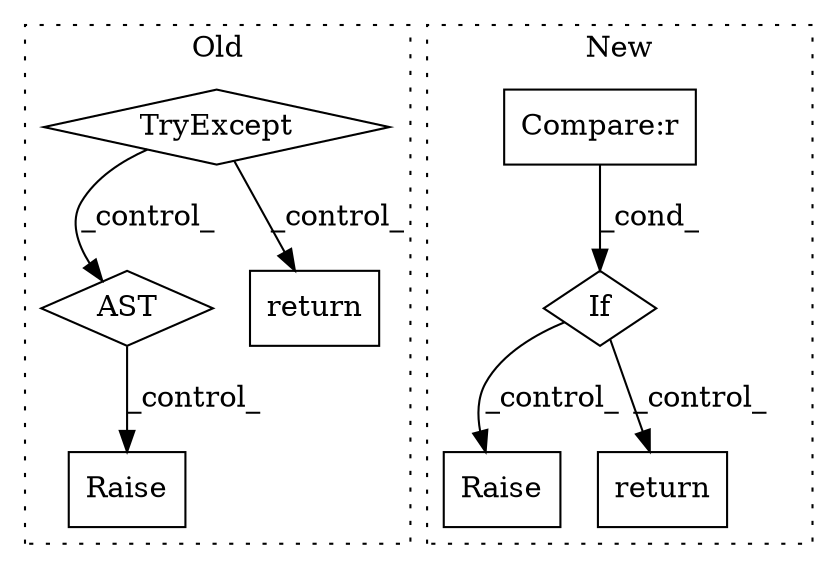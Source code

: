 digraph G {
subgraph cluster0 {
1 [label="TryExcept" a="71" s="650" l="17" shape="diamond"];
3 [label="AST" a="2" s="1079,0" l="7,0" shape="diamond"];
4 [label="Raise" a="91" s="1184" l="6" shape="box"];
8 [label="return" a="93" s="1055" l="7" shape="box"];
label = "Old";
style="dotted";
}
subgraph cluster1 {
2 [label="Raise" a="91" s="1128" l="6" shape="box"];
5 [label="If" a="96" s="1070" l="3" shape="diamond"];
6 [label="Compare:r" a="40" s="1073" l="37" shape="box"];
7 [label="return" a="93" s="1262" l="7" shape="box"];
label = "New";
style="dotted";
}
1 -> 3 [label="_control_"];
1 -> 8 [label="_control_"];
3 -> 4 [label="_control_"];
5 -> 7 [label="_control_"];
5 -> 2 [label="_control_"];
6 -> 5 [label="_cond_"];
}